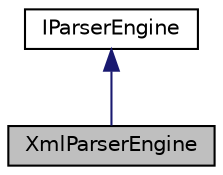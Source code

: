 digraph G
{
  edge [fontname="Helvetica",fontsize="10",labelfontname="Helvetica",labelfontsize="10"];
  node [fontname="Helvetica",fontsize="10",shape=record];
  Node1 [label="XmlParserEngine",height=0.2,width=0.4,color="black", fillcolor="grey75", style="filled" fontcolor="black"];
  Node2 -> Node1 [dir=back,color="midnightblue",fontsize="10",style="solid"];
  Node2 [label="IParserEngine",height=0.2,width=0.4,color="black", fillcolor="white", style="filled",URL="$interface_utopia_1_1_components_1_1_data_parser_1_1_i_parser_engine.html"];
}
